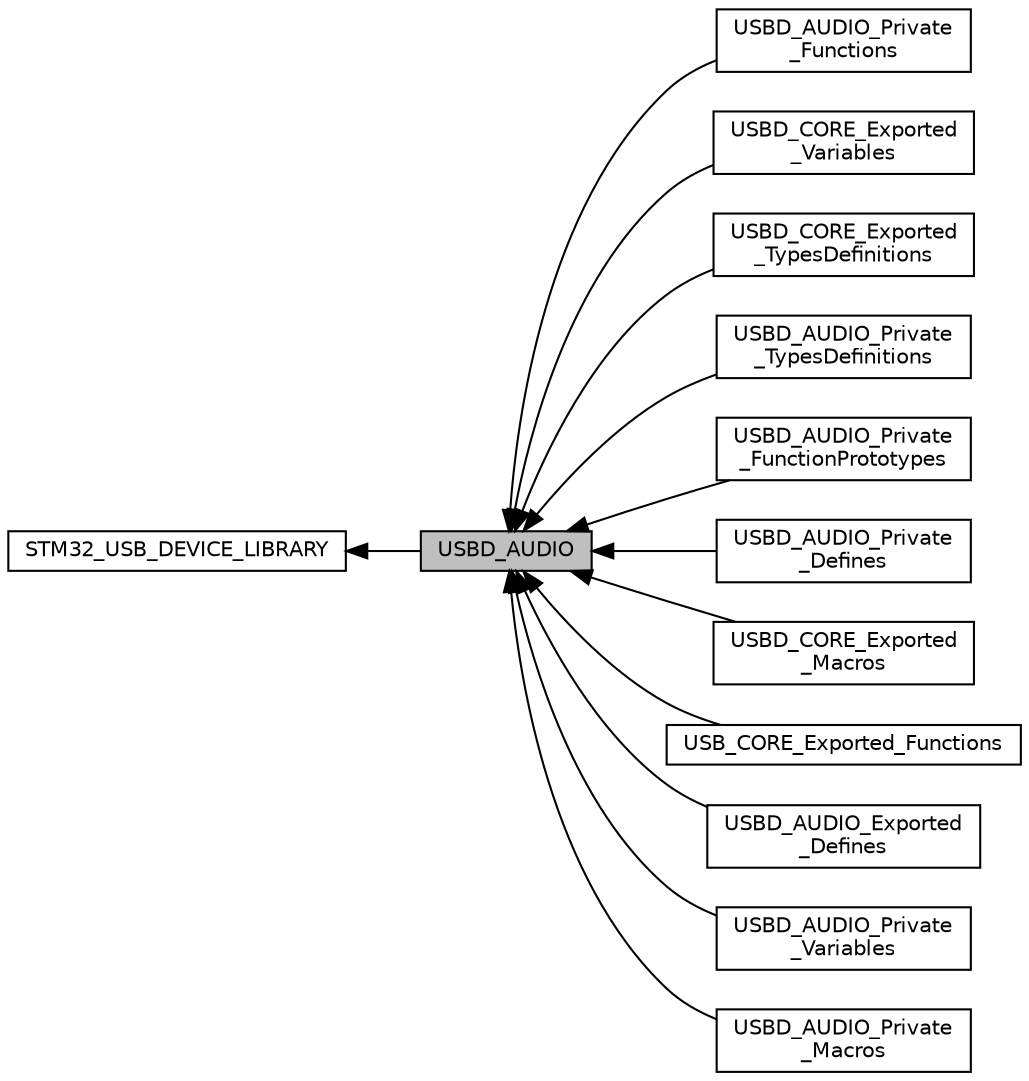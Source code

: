 digraph "USBD_AUDIO"
{
  edge [fontname="Helvetica",fontsize="10",labelfontname="Helvetica",labelfontsize="10"];
  node [fontname="Helvetica",fontsize="10",shape=record];
  rankdir=LR;
  Node1 [label="STM32_USB_DEVICE_LIBRARY",height=0.2,width=0.4,color="black", fillcolor="white", style="filled",URL="$group___s_t_m32___u_s_b___d_e_v_i_c_e___l_i_b_r_a_r_y.html"];
  Node12 [label="USBD_AUDIO_Private\l_Functions",height=0.2,width=0.4,color="black", fillcolor="white", style="filled",URL="$group___u_s_b_d___a_u_d_i_o___private___functions.html"];
  Node5 [label="USBD_CORE_Exported\l_Variables",height=0.2,width=0.4,color="black", fillcolor="white", style="filled",URL="$group___u_s_b_d___c_o_r_e___exported___variables.html"];
  Node3 [label="USBD_CORE_Exported\l_TypesDefinitions",height=0.2,width=0.4,color="black", fillcolor="white", style="filled",URL="$group___u_s_b_d___c_o_r_e___exported___types_definitions.html"];
  Node0 [label="USBD_AUDIO",height=0.2,width=0.4,color="black", fillcolor="grey75", style="filled", fontcolor="black"];
  Node7 [label="USBD_AUDIO_Private\l_TypesDefinitions",height=0.2,width=0.4,color="black", fillcolor="white", style="filled",URL="$group___u_s_b_d___a_u_d_i_o___private___types_definitions.html"];
  Node10 [label="USBD_AUDIO_Private\l_FunctionPrototypes",height=0.2,width=0.4,color="black", fillcolor="white", style="filled",URL="$group___u_s_b_d___a_u_d_i_o___private___function_prototypes.html"];
  Node8 [label="USBD_AUDIO_Private\l_Defines",height=0.2,width=0.4,color="black", fillcolor="white", style="filled",URL="$group___u_s_b_d___a_u_d_i_o___private___defines.html"];
  Node4 [label="USBD_CORE_Exported\l_Macros",height=0.2,width=0.4,color="black", fillcolor="white", style="filled",URL="$group___u_s_b_d___c_o_r_e___exported___macros.html"];
  Node6 [label="USB_CORE_Exported_Functions",height=0.2,width=0.4,color="black", fillcolor="white", style="filled",URL="$group___u_s_b___c_o_r_e___exported___functions.html"];
  Node2 [label="USBD_AUDIO_Exported\l_Defines",height=0.2,width=0.4,color="black", fillcolor="white", style="filled",URL="$group___u_s_b_d___a_u_d_i_o___exported___defines.html"];
  Node11 [label="USBD_AUDIO_Private\l_Variables",height=0.2,width=0.4,color="black", fillcolor="white", style="filled",URL="$group___u_s_b_d___a_u_d_i_o___private___variables.html"];
  Node9 [label="USBD_AUDIO_Private\l_Macros",height=0.2,width=0.4,color="black", fillcolor="white", style="filled",URL="$group___u_s_b_d___a_u_d_i_o___private___macros.html"];
  Node1->Node0 [shape=plaintext, dir="back", style="solid"];
  Node0->Node2 [shape=plaintext, dir="back", style="solid"];
  Node0->Node3 [shape=plaintext, dir="back", style="solid"];
  Node0->Node4 [shape=plaintext, dir="back", style="solid"];
  Node0->Node5 [shape=plaintext, dir="back", style="solid"];
  Node0->Node6 [shape=plaintext, dir="back", style="solid"];
  Node0->Node7 [shape=plaintext, dir="back", style="solid"];
  Node0->Node8 [shape=plaintext, dir="back", style="solid"];
  Node0->Node9 [shape=plaintext, dir="back", style="solid"];
  Node0->Node10 [shape=plaintext, dir="back", style="solid"];
  Node0->Node11 [shape=plaintext, dir="back", style="solid"];
  Node0->Node12 [shape=plaintext, dir="back", style="solid"];
}
